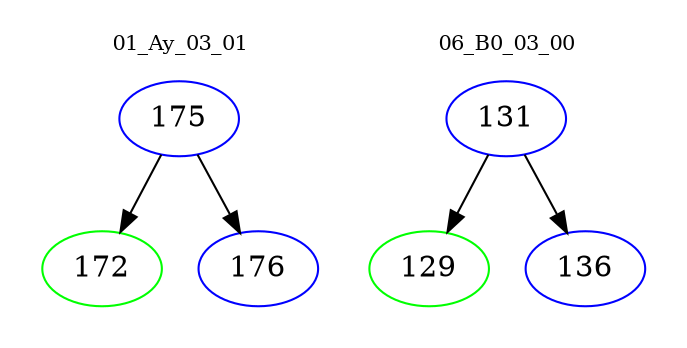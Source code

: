 digraph{
subgraph cluster_0 {
color = white
label = "01_Ay_03_01";
fontsize=10;
T0_175 [label="175", color="blue"]
T0_175 -> T0_172 [color="black"]
T0_172 [label="172", color="green"]
T0_175 -> T0_176 [color="black"]
T0_176 [label="176", color="blue"]
}
subgraph cluster_1 {
color = white
label = "06_B0_03_00";
fontsize=10;
T1_131 [label="131", color="blue"]
T1_131 -> T1_129 [color="black"]
T1_129 [label="129", color="green"]
T1_131 -> T1_136 [color="black"]
T1_136 [label="136", color="blue"]
}
}
